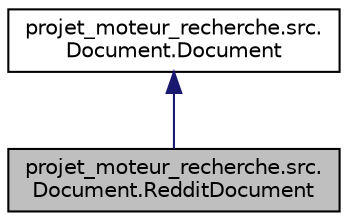 digraph "projet_moteur_recherche.src.Document.RedditDocument"
{
 // LATEX_PDF_SIZE
  edge [fontname="Helvetica",fontsize="10",labelfontname="Helvetica",labelfontsize="10"];
  node [fontname="Helvetica",fontsize="10",shape=record];
  Node1 [label="projet_moteur_recherche.src.\lDocument.RedditDocument",height=0.2,width=0.4,color="black", fillcolor="grey75", style="filled", fontcolor="black",tooltip=" "];
  Node2 -> Node1 [dir="back",color="midnightblue",fontsize="10",style="solid",fontname="Helvetica"];
  Node2 [label="projet_moteur_recherche.src.\lDocument.Document",height=0.2,width=0.4,color="black", fillcolor="white", style="filled",URL="$classprojet__moteur__recherche_1_1src_1_1Document_1_1Document.html",tooltip=" "];
}

